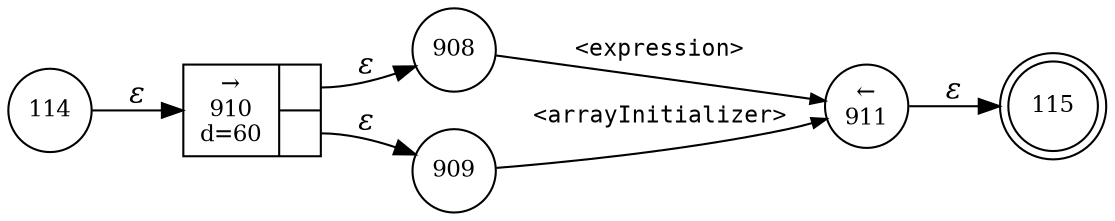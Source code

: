 digraph ATN {
rankdir=LR;
s115[fontsize=11, label="115", shape=doublecircle, fixedsize=true, width=.6];
s114[fontsize=11,label="114", shape=circle, fixedsize=true, width=.55, peripheries=1];
s908[fontsize=11,label="908", shape=circle, fixedsize=true, width=.55, peripheries=1];
s909[fontsize=11,label="909", shape=circle, fixedsize=true, width=.55, peripheries=1];
s910[fontsize=11,label="{&rarr;\n910\nd=60|{<p0>|<p1>}}", shape=record, fixedsize=false, peripheries=1];
s911[fontsize=11,label="&larr;\n911", shape=circle, fixedsize=true, width=.55, peripheries=1];
s114 -> s910 [fontname="Times-Italic", label="&epsilon;"];
s910:p0 -> s908 [fontname="Times-Italic", label="&epsilon;"];
s910:p1 -> s909 [fontname="Times-Italic", label="&epsilon;"];
s908 -> s911 [fontsize=11, fontname="Courier", arrowsize=.7, label = "<expression>", arrowhead = normal];
s909 -> s911 [fontsize=11, fontname="Courier", arrowsize=.7, label = "<arrayInitializer>", arrowhead = normal];
s911 -> s115 [fontname="Times-Italic", label="&epsilon;"];
}
